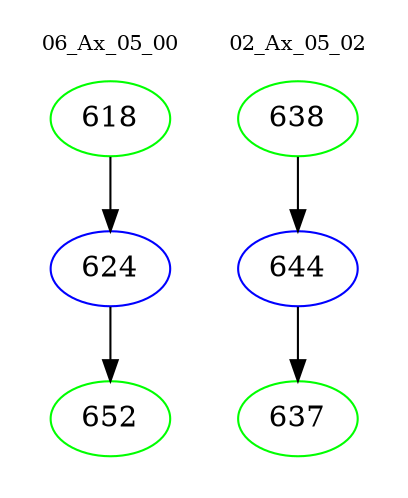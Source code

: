 digraph{
subgraph cluster_0 {
color = white
label = "06_Ax_05_00";
fontsize=10;
T0_618 [label="618", color="green"]
T0_618 -> T0_624 [color="black"]
T0_624 [label="624", color="blue"]
T0_624 -> T0_652 [color="black"]
T0_652 [label="652", color="green"]
}
subgraph cluster_1 {
color = white
label = "02_Ax_05_02";
fontsize=10;
T1_638 [label="638", color="green"]
T1_638 -> T1_644 [color="black"]
T1_644 [label="644", color="blue"]
T1_644 -> T1_637 [color="black"]
T1_637 [label="637", color="green"]
}
}
